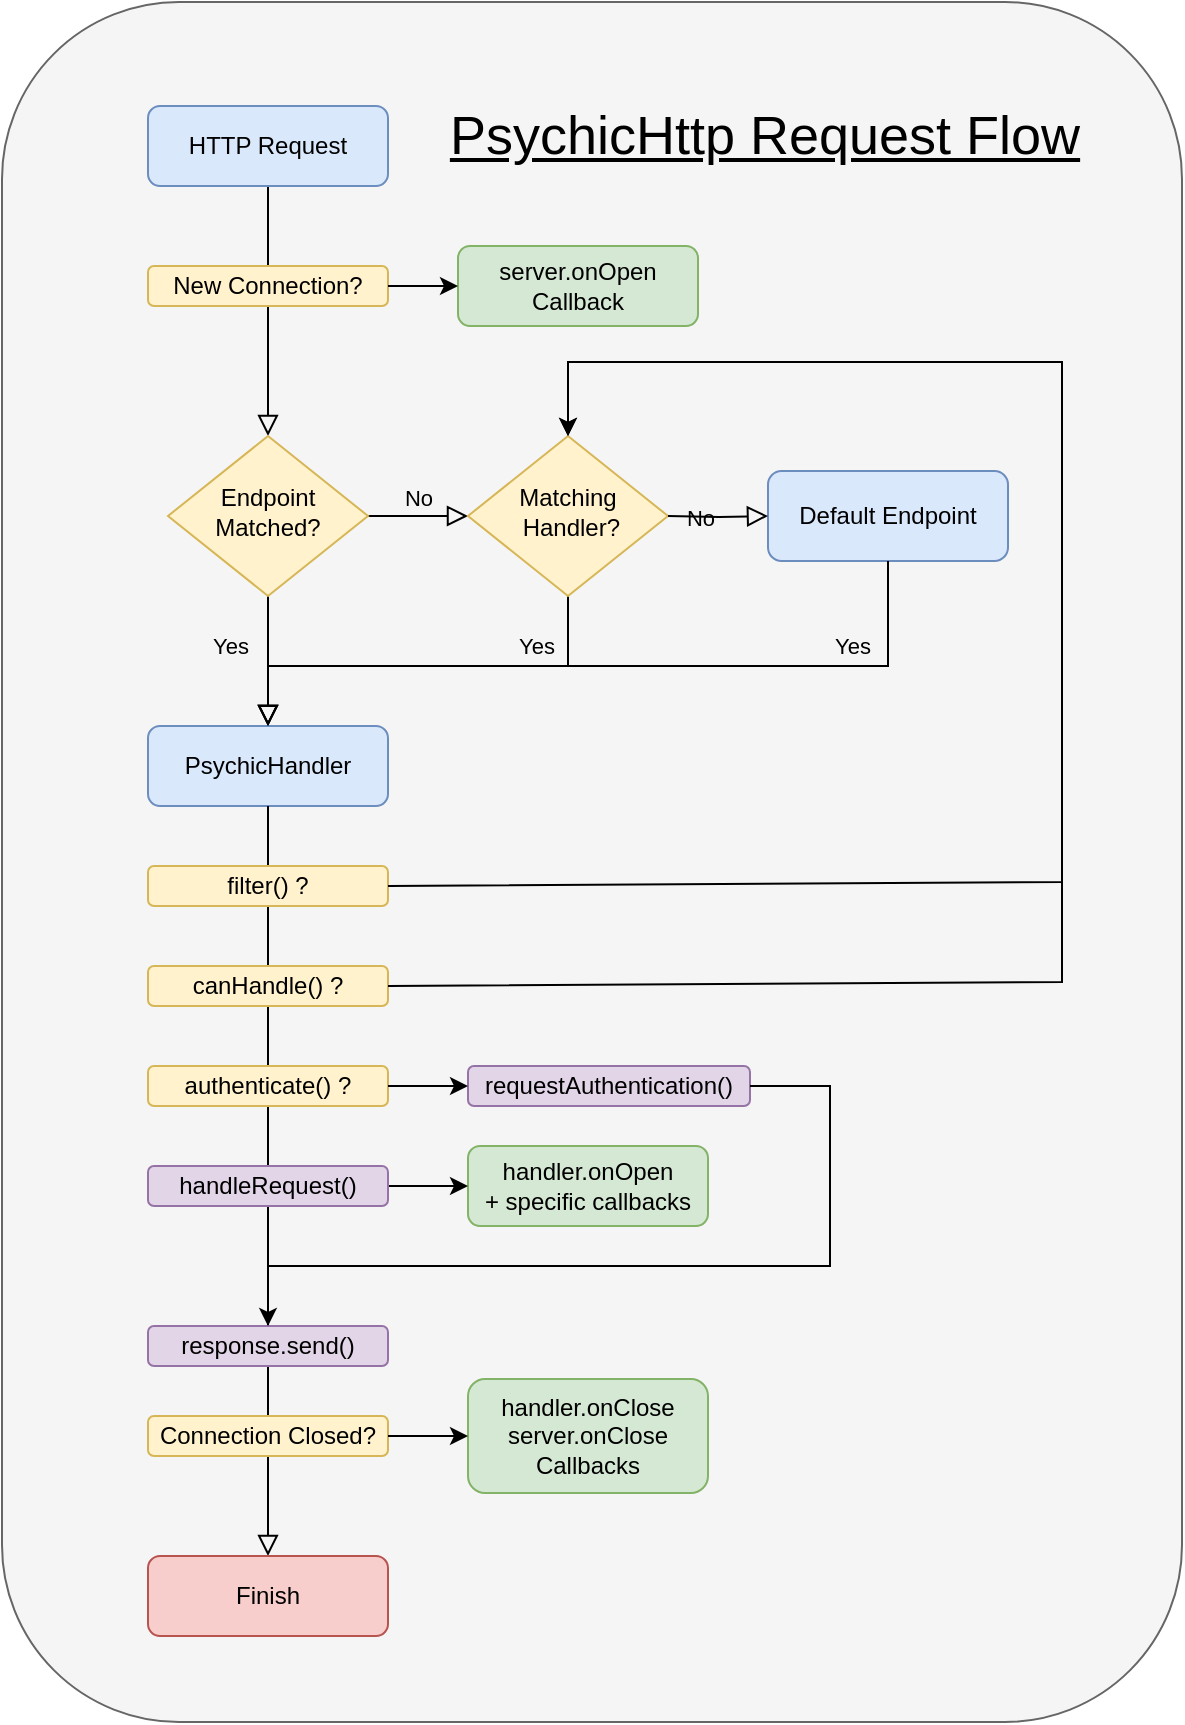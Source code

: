 <mxfile version="20.8.10" type="device" pages="2"><diagram id="C5RBs43oDa-KdzZeNtuy" name="Request Flow"><mxGraphModel dx="1026" dy="743" grid="1" gridSize="10" guides="1" tooltips="1" connect="1" arrows="1" fold="1" page="1" pageScale="1" pageWidth="827" pageHeight="1169" math="0" shadow="0"><root><mxCell id="WIyWlLk6GJQsqaUBKTNV-0"/><mxCell id="WIyWlLk6GJQsqaUBKTNV-1" parent="WIyWlLk6GJQsqaUBKTNV-0"/><mxCell id="dwhcy5QcO0cVQXfsL-nq-17" value="" style="rounded=1;whiteSpace=wrap;html=1;shadow=0;fontSize=27;spacing=5;fillColor=#f5f5f5;fontColor=#333333;strokeColor=#666666;" parent="WIyWlLk6GJQsqaUBKTNV-1" vertex="1"><mxGeometry x="110" y="150" width="590" height="860" as="geometry"/></mxCell><mxCell id="DyJsWDmTE5H4BE3OJxW--31" value="" style="rounded=0;html=1;jettySize=auto;orthogonalLoop=1;fontSize=11;endArrow=block;endFill=0;endSize=8;strokeWidth=1;shadow=0;labelBackgroundColor=none;edgeStyle=orthogonalEdgeStyle;entryX=0.5;entryY=0;entryDx=0;entryDy=0;exitX=0.5;exitY=1;exitDx=0;exitDy=0;startArrow=none;" parent="WIyWlLk6GJQsqaUBKTNV-1" source="dwhcy5QcO0cVQXfsL-nq-2" target="DyJsWDmTE5H4BE3OJxW--30" edge="1"><mxGeometry relative="1" as="geometry"><mxPoint x="253" y="392" as="sourcePoint"/><mxPoint x="253" y="502" as="targetPoint"/></mxGeometry></mxCell><mxCell id="WIyWlLk6GJQsqaUBKTNV-2" value="" style="rounded=0;html=1;jettySize=auto;orthogonalLoop=1;fontSize=11;endArrow=block;endFill=0;endSize=8;strokeWidth=1;shadow=0;labelBackgroundColor=none;edgeStyle=orthogonalEdgeStyle;" parent="WIyWlLk6GJQsqaUBKTNV-1" source="WIyWlLk6GJQsqaUBKTNV-3" target="WIyWlLk6GJQsqaUBKTNV-6" edge="1"><mxGeometry relative="1" as="geometry"/></mxCell><mxCell id="WIyWlLk6GJQsqaUBKTNV-3" value="HTTP Request" style="rounded=1;whiteSpace=wrap;html=1;fontSize=12;glass=0;strokeWidth=1;shadow=0;fillColor=#dae8fc;strokeColor=#6c8ebf;" parent="WIyWlLk6GJQsqaUBKTNV-1" vertex="1"><mxGeometry x="183" y="202" width="120" height="40" as="geometry"/></mxCell><mxCell id="WIyWlLk6GJQsqaUBKTNV-4" value="Yes" style="rounded=0;html=1;jettySize=auto;orthogonalLoop=1;fontSize=11;endArrow=block;endFill=0;endSize=8;strokeWidth=1;shadow=0;labelBackgroundColor=none;edgeStyle=orthogonalEdgeStyle;entryX=0.5;entryY=0;entryDx=0;entryDy=0;" parent="WIyWlLk6GJQsqaUBKTNV-1" source="WIyWlLk6GJQsqaUBKTNV-6" target="WIyWlLk6GJQsqaUBKTNV-11" edge="1"><mxGeometry x="-0.231" y="-19" relative="1" as="geometry"><mxPoint as="offset"/><mxPoint x="304" y="502" as="targetPoint"/></mxGeometry></mxCell><mxCell id="WIyWlLk6GJQsqaUBKTNV-5" value="No" style="edgeStyle=orthogonalEdgeStyle;rounded=0;html=1;jettySize=auto;orthogonalLoop=1;fontSize=11;endArrow=block;endFill=0;endSize=8;strokeWidth=1;shadow=0;labelBackgroundColor=none;" parent="WIyWlLk6GJQsqaUBKTNV-1" source="WIyWlLk6GJQsqaUBKTNV-6" edge="1"><mxGeometry y="10" relative="1" as="geometry"><mxPoint as="offset"/><mxPoint x="343" y="407" as="targetPoint"/></mxGeometry></mxCell><mxCell id="WIyWlLk6GJQsqaUBKTNV-6" value="Endpoint Matched?" style="rhombus;whiteSpace=wrap;html=1;shadow=0;fontFamily=Helvetica;fontSize=12;align=center;strokeWidth=1;spacing=6;spacingTop=-4;fillColor=#fff2cc;strokeColor=#d6b656;" parent="WIyWlLk6GJQsqaUBKTNV-1" vertex="1"><mxGeometry x="193" y="367" width="100" height="80" as="geometry"/></mxCell><mxCell id="WIyWlLk6GJQsqaUBKTNV-11" value="PsychicHandler" style="rounded=1;whiteSpace=wrap;html=1;fontSize=12;glass=0;strokeWidth=1;shadow=0;fillColor=#dae8fc;strokeColor=#6c8ebf;" parent="WIyWlLk6GJQsqaUBKTNV-1" vertex="1"><mxGeometry x="183" y="512" width="120" height="40" as="geometry"/></mxCell><mxCell id="DyJsWDmTE5H4BE3OJxW--11" value="Yes" style="rounded=0;html=1;jettySize=auto;orthogonalLoop=1;fontSize=11;endArrow=block;endFill=0;endSize=8;strokeWidth=1;shadow=0;labelBackgroundColor=none;edgeStyle=orthogonalEdgeStyle;exitX=0.5;exitY=1;exitDx=0;exitDy=0;entryX=0.5;entryY=0;entryDx=0;entryDy=0;" parent="WIyWlLk6GJQsqaUBKTNV-1" source="DyJsWDmTE5H4BE3OJxW--12" target="WIyWlLk6GJQsqaUBKTNV-11" edge="1"><mxGeometry x="-0.523" y="-10" relative="1" as="geometry"><mxPoint as="offset"/><mxPoint x="403" y="427" as="sourcePoint"/><mxPoint x="253" y="497" as="targetPoint"/><Array as="points"><mxPoint x="393" y="482"/><mxPoint x="243" y="482"/></Array></mxGeometry></mxCell><mxCell id="DyJsWDmTE5H4BE3OJxW--12" value="Matching&lt;br&gt;&amp;nbsp;Handler?" style="rhombus;whiteSpace=wrap;html=1;shadow=0;fontFamily=Helvetica;fontSize=12;align=center;strokeWidth=1;spacing=6;spacingTop=-4;fillColor=#fff2cc;strokeColor=#d6b656;" parent="WIyWlLk6GJQsqaUBKTNV-1" vertex="1"><mxGeometry x="343" y="367" width="100" height="80" as="geometry"/></mxCell><mxCell id="DyJsWDmTE5H4BE3OJxW--13" value="Default Endpoint" style="rounded=1;whiteSpace=wrap;html=1;fontSize=12;glass=0;strokeWidth=1;shadow=0;fillColor=#dae8fc;strokeColor=#6c8ebf;" parent="WIyWlLk6GJQsqaUBKTNV-1" vertex="1"><mxGeometry x="493" y="384.5" width="120" height="45" as="geometry"/></mxCell><mxCell id="DyJsWDmTE5H4BE3OJxW--14" value="No" style="edgeStyle=orthogonalEdgeStyle;rounded=0;html=1;jettySize=auto;orthogonalLoop=1;fontSize=11;endArrow=block;endFill=0;endSize=8;strokeWidth=1;shadow=0;labelBackgroundColor=none;entryX=0;entryY=0.5;entryDx=0;entryDy=0;" parent="WIyWlLk6GJQsqaUBKTNV-1" target="DyJsWDmTE5H4BE3OJxW--13" edge="1"><mxGeometry y="10" relative="1" as="geometry"><mxPoint as="offset"/><mxPoint x="443" y="407" as="sourcePoint"/><mxPoint x="353" y="417" as="targetPoint"/></mxGeometry></mxCell><mxCell id="DyJsWDmTE5H4BE3OJxW--15" value="Yes" style="rounded=0;html=1;jettySize=auto;orthogonalLoop=1;fontSize=11;endArrow=block;endFill=0;endSize=8;strokeWidth=1;shadow=0;labelBackgroundColor=none;edgeStyle=orthogonalEdgeStyle;exitX=0.5;exitY=1;exitDx=0;exitDy=0;entryX=0.5;entryY=0;entryDx=0;entryDy=0;" parent="WIyWlLk6GJQsqaUBKTNV-1" source="DyJsWDmTE5H4BE3OJxW--13" target="WIyWlLk6GJQsqaUBKTNV-11" edge="1"><mxGeometry x="-0.641" y="-10" relative="1" as="geometry"><mxPoint as="offset"/><mxPoint x="403" y="457" as="sourcePoint"/><mxPoint x="343" y="527" as="targetPoint"/><Array as="points"><mxPoint x="553" y="482"/><mxPoint x="243" y="482"/></Array></mxGeometry></mxCell><mxCell id="DyJsWDmTE5H4BE3OJxW--16" value="New Connection?" style="rounded=1;whiteSpace=wrap;html=1;fontSize=12;glass=0;strokeWidth=1;shadow=0;fillColor=#fff2cc;strokeColor=#d6b656;" parent="WIyWlLk6GJQsqaUBKTNV-1" vertex="1"><mxGeometry x="183" y="282" width="120" height="20" as="geometry"/></mxCell><mxCell id="DyJsWDmTE5H4BE3OJxW--17" value="server.onOpen Callback" style="rounded=1;whiteSpace=wrap;html=1;fontSize=12;glass=0;strokeWidth=1;shadow=0;fillColor=#d5e8d4;strokeColor=#82b366;" parent="WIyWlLk6GJQsqaUBKTNV-1" vertex="1"><mxGeometry x="338" y="272" width="120" height="40" as="geometry"/></mxCell><mxCell id="DyJsWDmTE5H4BE3OJxW--19" value="" style="endArrow=classic;html=1;rounded=0;exitX=1;exitY=0.5;exitDx=0;exitDy=0;entryX=0;entryY=0.5;entryDx=0;entryDy=0;" parent="WIyWlLk6GJQsqaUBKTNV-1" source="DyJsWDmTE5H4BE3OJxW--16" target="DyJsWDmTE5H4BE3OJxW--17" edge="1"><mxGeometry width="50" height="50" relative="1" as="geometry"><mxPoint x="333" y="472" as="sourcePoint"/><mxPoint x="383" y="422" as="targetPoint"/></mxGeometry></mxCell><mxCell id="DyJsWDmTE5H4BE3OJxW--23" value="Connection Closed?" style="rounded=1;whiteSpace=wrap;html=1;fontSize=12;glass=0;strokeWidth=1;shadow=0;fillColor=#fff2cc;strokeColor=#d6b656;" parent="WIyWlLk6GJQsqaUBKTNV-1" vertex="1"><mxGeometry x="183" y="857" width="120" height="20" as="geometry"/></mxCell><mxCell id="DyJsWDmTE5H4BE3OJxW--24" value="handler.onClose&lt;br&gt;server.onClose&lt;br&gt;Callbacks" style="rounded=1;whiteSpace=wrap;html=1;fontSize=12;glass=0;strokeWidth=1;shadow=0;fillColor=#d5e8d4;strokeColor=#82b366;" parent="WIyWlLk6GJQsqaUBKTNV-1" vertex="1"><mxGeometry x="343" y="838.5" width="120" height="57" as="geometry"/></mxCell><mxCell id="DyJsWDmTE5H4BE3OJxW--25" value="" style="endArrow=classic;html=1;rounded=0;exitX=1;exitY=0.5;exitDx=0;exitDy=0;entryX=0;entryY=0.5;entryDx=0;entryDy=0;" parent="WIyWlLk6GJQsqaUBKTNV-1" source="DyJsWDmTE5H4BE3OJxW--23" target="DyJsWDmTE5H4BE3OJxW--24" edge="1"><mxGeometry width="50" height="50" relative="1" as="geometry"><mxPoint x="333" y="1047" as="sourcePoint"/><mxPoint x="383" y="997" as="targetPoint"/></mxGeometry></mxCell><mxCell id="DyJsWDmTE5H4BE3OJxW--30" value="Finish" style="rounded=1;whiteSpace=wrap;html=1;fontSize=12;glass=0;strokeWidth=1;shadow=0;fillColor=#f8cecc;strokeColor=#b85450;" parent="WIyWlLk6GJQsqaUBKTNV-1" vertex="1"><mxGeometry x="183" y="927" width="120" height="40" as="geometry"/></mxCell><mxCell id="DyJsWDmTE5H4BE3OJxW--32" value="handler.onOpen +&amp;nbsp;specific callbacks" style="rounded=1;whiteSpace=wrap;html=1;fontSize=12;glass=0;strokeWidth=1;shadow=0;fillColor=#d5e8d4;strokeColor=#82b366;" parent="WIyWlLk6GJQsqaUBKTNV-1" vertex="1"><mxGeometry x="343" y="722" width="120" height="40" as="geometry"/></mxCell><mxCell id="DyJsWDmTE5H4BE3OJxW--33" value="" style="endArrow=classic;html=1;rounded=0;exitX=1;exitY=0.5;exitDx=0;exitDy=0;entryX=0;entryY=0.5;entryDx=0;entryDy=0;" parent="WIyWlLk6GJQsqaUBKTNV-1" source="dwhcy5QcO0cVQXfsL-nq-8" target="DyJsWDmTE5H4BE3OJxW--32" edge="1"><mxGeometry width="50" height="50" relative="1" as="geometry"><mxPoint x="313" y="652.0" as="sourcePoint"/><mxPoint x="343" y="652.0" as="targetPoint"/></mxGeometry></mxCell><mxCell id="dwhcy5QcO0cVQXfsL-nq-3" value="" style="rounded=0;html=1;jettySize=auto;orthogonalLoop=1;fontSize=11;endArrow=none;endFill=0;endSize=8;strokeWidth=1;shadow=0;labelBackgroundColor=none;edgeStyle=orthogonalEdgeStyle;entryX=0.5;entryY=0;entryDx=0;entryDy=0;exitX=0.5;exitY=1;exitDx=0;exitDy=0;" parent="WIyWlLk6GJQsqaUBKTNV-1" source="WIyWlLk6GJQsqaUBKTNV-11" target="dwhcy5QcO0cVQXfsL-nq-2" edge="1"><mxGeometry relative="1" as="geometry"><mxPoint x="243" y="552" as="sourcePoint"/><mxPoint x="243" y="732" as="targetPoint"/></mxGeometry></mxCell><mxCell id="dwhcy5QcO0cVQXfsL-nq-0" value="filter() ?" style="rounded=1;whiteSpace=wrap;html=1;fontSize=12;glass=0;strokeWidth=1;shadow=0;fillColor=#fff2cc;strokeColor=#d6b656;" parent="WIyWlLk6GJQsqaUBKTNV-1" vertex="1"><mxGeometry x="183" y="582" width="120" height="20" as="geometry"/></mxCell><mxCell id="dwhcy5QcO0cVQXfsL-nq-1" value="canHandle() ?" style="rounded=1;whiteSpace=wrap;html=1;fontSize=12;glass=0;strokeWidth=1;shadow=0;fillColor=#fff2cc;strokeColor=#d6b656;" parent="WIyWlLk6GJQsqaUBKTNV-1" vertex="1"><mxGeometry x="183" y="632" width="120" height="20" as="geometry"/></mxCell><mxCell id="dwhcy5QcO0cVQXfsL-nq-2" value="authenticate() ?" style="rounded=1;whiteSpace=wrap;html=1;fontSize=12;glass=0;strokeWidth=1;shadow=0;fillColor=#fff2cc;strokeColor=#d6b656;" parent="WIyWlLk6GJQsqaUBKTNV-1" vertex="1"><mxGeometry x="183" y="682" width="120" height="20" as="geometry"/></mxCell><mxCell id="dwhcy5QcO0cVQXfsL-nq-4" value="requestAuthentication()" style="rounded=1;whiteSpace=wrap;html=1;fontSize=12;glass=0;strokeWidth=1;shadow=0;fillColor=#e1d5e7;strokeColor=#9673a6;" parent="WIyWlLk6GJQsqaUBKTNV-1" vertex="1"><mxGeometry x="343" y="682" width="141" height="20" as="geometry"/></mxCell><mxCell id="dwhcy5QcO0cVQXfsL-nq-5" value="" style="endArrow=classic;html=1;rounded=0;exitX=1;exitY=0.5;exitDx=0;exitDy=0;entryX=0;entryY=0.5;entryDx=0;entryDy=0;" parent="WIyWlLk6GJQsqaUBKTNV-1" source="dwhcy5QcO0cVQXfsL-nq-2" target="dwhcy5QcO0cVQXfsL-nq-4" edge="1"><mxGeometry width="50" height="50" relative="1" as="geometry"><mxPoint x="313" y="742" as="sourcePoint"/><mxPoint x="343" y="742" as="targetPoint"/></mxGeometry></mxCell><mxCell id="dwhcy5QcO0cVQXfsL-nq-8" value="handleRequest()" style="rounded=1;whiteSpace=wrap;html=1;fontSize=12;glass=0;strokeWidth=1;shadow=0;fillColor=#e1d5e7;strokeColor=#9673a6;" parent="WIyWlLk6GJQsqaUBKTNV-1" vertex="1"><mxGeometry x="183" y="732" width="120" height="20" as="geometry"/></mxCell><mxCell id="dwhcy5QcO0cVQXfsL-nq-9" value="response.send()" style="rounded=1;whiteSpace=wrap;html=1;fontSize=12;glass=0;strokeWidth=1;shadow=0;fillColor=#e1d5e7;strokeColor=#9673a6;" parent="WIyWlLk6GJQsqaUBKTNV-1" vertex="1"><mxGeometry x="183" y="812" width="120" height="20" as="geometry"/></mxCell><mxCell id="dwhcy5QcO0cVQXfsL-nq-10" value="" style="endArrow=classic;html=1;rounded=0;exitX=1;exitY=0.5;exitDx=0;exitDy=0;entryX=0.5;entryY=0;entryDx=0;entryDy=0;" parent="WIyWlLk6GJQsqaUBKTNV-1" source="dwhcy5QcO0cVQXfsL-nq-4" target="dwhcy5QcO0cVQXfsL-nq-9" edge="1"><mxGeometry width="50" height="50" relative="1" as="geometry"><mxPoint x="313" y="752" as="sourcePoint"/><mxPoint x="353" y="752" as="targetPoint"/><Array as="points"><mxPoint x="524" y="692"/><mxPoint x="524" y="782"/><mxPoint x="243" y="782"/></Array></mxGeometry></mxCell><mxCell id="dwhcy5QcO0cVQXfsL-nq-12" value="" style="endArrow=classic;html=1;rounded=0;exitX=1;exitY=0.5;exitDx=0;exitDy=0;entryX=0.5;entryY=0;entryDx=0;entryDy=0;" parent="WIyWlLk6GJQsqaUBKTNV-1" source="dwhcy5QcO0cVQXfsL-nq-0" target="DyJsWDmTE5H4BE3OJxW--12" edge="1"><mxGeometry width="50" height="50" relative="1" as="geometry"><mxPoint x="313" y="702" as="sourcePoint"/><mxPoint x="400" y="350" as="targetPoint"/><Array as="points"><mxPoint x="640" y="590"/><mxPoint x="640" y="330"/><mxPoint x="393" y="330"/></Array></mxGeometry></mxCell><mxCell id="dwhcy5QcO0cVQXfsL-nq-13" value="" style="endArrow=classic;html=1;rounded=0;exitX=1;exitY=0.5;exitDx=0;exitDy=0;entryX=0.5;entryY=0;entryDx=0;entryDy=0;" parent="WIyWlLk6GJQsqaUBKTNV-1" source="dwhcy5QcO0cVQXfsL-nq-1" target="DyJsWDmTE5H4BE3OJxW--12" edge="1"><mxGeometry width="50" height="50" relative="1" as="geometry"><mxPoint x="313" y="602" as="sourcePoint"/><mxPoint x="403" y="377" as="targetPoint"/><Array as="points"><mxPoint x="640" y="640"/><mxPoint x="640" y="330"/><mxPoint x="393" y="330"/></Array></mxGeometry></mxCell><mxCell id="dwhcy5QcO0cVQXfsL-nq-14" value="PsychicHttp Request Flow" style="text;html=1;strokeColor=none;fillColor=none;align=center;verticalAlign=middle;whiteSpace=wrap;rounded=0;fontSize=27;shadow=0;fontStyle=4" parent="WIyWlLk6GJQsqaUBKTNV-1" vertex="1"><mxGeometry x="293" y="202" width="397" height="30" as="geometry"/></mxCell></root></mxGraphModel></diagram><diagram name="Standard Handlers" id="NiY0WBS-fA4Nieu9lBZ8"><mxGraphModel dx="1026" dy="743" grid="1" gridSize="10" guides="1" tooltips="1" connect="1" arrows="1" fold="1" page="1" pageScale="1" pageWidth="827" pageHeight="1169" math="0" shadow="0"><root><mxCell id="B9zjvJFD1qzCvRdG8TAg-0"/><mxCell id="B9zjvJFD1qzCvRdG8TAg-1" parent="B9zjvJFD1qzCvRdG8TAg-0"/><mxCell id="B9zjvJFD1qzCvRdG8TAg-2" value="" style="rounded=1;whiteSpace=wrap;html=1;shadow=0;fontSize=27;spacing=5;fillColor=#f5f5f5;fontColor=#333333;strokeColor=#666666;movable=1;resizable=1;rotatable=1;deletable=1;editable=1;connectable=1;" parent="B9zjvJFD1qzCvRdG8TAg-1" vertex="1"><mxGeometry x="233" y="350" width="360" height="470" as="geometry"/></mxCell><mxCell id="B9zjvJFD1qzCvRdG8TAg-9" value="WebHandler" style="rounded=1;whiteSpace=wrap;html=1;fontSize=12;glass=0;strokeWidth=1;shadow=0;fillColor=#dae8fc;strokeColor=#6c8ebf;" parent="B9zjvJFD1qzCvRdG8TAg-1" vertex="1"><mxGeometry x="280" y="435" width="120" height="40" as="geometry"/></mxCell><mxCell id="B9zjvJFD1qzCvRdG8TAg-35" value="Handlers with Callbacks" style="text;html=1;strokeColor=none;fillColor=none;align=center;verticalAlign=middle;whiteSpace=wrap;rounded=0;fontSize=25;shadow=0;fontStyle=4" parent="B9zjvJFD1qzCvRdG8TAg-1" vertex="1"><mxGeometry x="215" y="380" width="397" height="30" as="geometry"/></mxCell><mxCell id="1KHlpduJ_YgIt3JqmOaG-0" value="onRequest()" style="rounded=1;whiteSpace=wrap;html=1;fontSize=12;glass=0;strokeWidth=1;shadow=0;fillColor=#d5e8d4;strokeColor=#82b366;" parent="B9zjvJFD1qzCvRdG8TAg-1" vertex="1"><mxGeometry x="427" y="445" width="120" height="20" as="geometry"/></mxCell><mxCell id="1KHlpduJ_YgIt3JqmOaG-1" value="" style="endArrow=classic;html=1;rounded=0;entryX=0;entryY=0.5;entryDx=0;entryDy=0;exitX=1;exitY=0.5;exitDx=0;exitDy=0;" parent="B9zjvJFD1qzCvRdG8TAg-1" source="B9zjvJFD1qzCvRdG8TAg-9" target="1KHlpduJ_YgIt3JqmOaG-0" edge="1"><mxGeometry width="50" height="50" relative="1" as="geometry"><mxPoint x="420" y="455" as="sourcePoint"/><mxPoint x="460" y="365.0" as="targetPoint"/></mxGeometry></mxCell><mxCell id="1KHlpduJ_YgIt3JqmOaG-2" value="WebSocketHandler" style="rounded=1;whiteSpace=wrap;html=1;fontSize=12;glass=0;strokeWidth=1;shadow=0;fillColor=#dae8fc;strokeColor=#6c8ebf;" parent="B9zjvJFD1qzCvRdG8TAg-1" vertex="1"><mxGeometry x="280" y="625" width="120" height="40" as="geometry"/></mxCell><mxCell id="1KHlpduJ_YgIt3JqmOaG-3" value="onOpen()" style="rounded=1;whiteSpace=wrap;html=1;fontSize=12;glass=0;strokeWidth=1;shadow=0;fillColor=#d5e8d4;strokeColor=#82b366;" parent="B9zjvJFD1qzCvRdG8TAg-1" vertex="1"><mxGeometry x="427" y="605" width="120" height="20" as="geometry"/></mxCell><mxCell id="1KHlpduJ_YgIt3JqmOaG-4" value="onFrame()" style="rounded=1;whiteSpace=wrap;html=1;fontSize=12;glass=0;strokeWidth=1;shadow=0;fillColor=#d5e8d4;strokeColor=#82b366;" parent="B9zjvJFD1qzCvRdG8TAg-1" vertex="1"><mxGeometry x="427" y="635" width="120" height="20" as="geometry"/></mxCell><mxCell id="1KHlpduJ_YgIt3JqmOaG-5" value="onClose()" style="rounded=1;whiteSpace=wrap;html=1;fontSize=12;glass=0;strokeWidth=1;shadow=0;fillColor=#d5e8d4;strokeColor=#82b366;" parent="B9zjvJFD1qzCvRdG8TAg-1" vertex="1"><mxGeometry x="427" y="665" width="120" height="20" as="geometry"/></mxCell><mxCell id="1KHlpduJ_YgIt3JqmOaG-6" value="" style="endArrow=classic;html=1;rounded=0;entryX=0;entryY=0.5;entryDx=0;entryDy=0;exitX=1;exitY=0.5;exitDx=0;exitDy=0;" parent="B9zjvJFD1qzCvRdG8TAg-1" source="1KHlpduJ_YgIt3JqmOaG-2" target="1KHlpduJ_YgIt3JqmOaG-4" edge="1"><mxGeometry width="50" height="50" relative="1" as="geometry"><mxPoint x="410" y="515" as="sourcePoint"/><mxPoint x="437" y="515" as="targetPoint"/></mxGeometry></mxCell><mxCell id="1KHlpduJ_YgIt3JqmOaG-7" value="" style="endArrow=classic;html=1;rounded=0;entryX=0;entryY=0.5;entryDx=0;entryDy=0;" parent="B9zjvJFD1qzCvRdG8TAg-1" target="1KHlpduJ_YgIt3JqmOaG-3" edge="1"><mxGeometry width="50" height="50" relative="1" as="geometry"><mxPoint x="400" y="645" as="sourcePoint"/><mxPoint x="437" y="655" as="targetPoint"/><Array as="points"><mxPoint x="410" y="645"/><mxPoint x="410" y="615"/></Array></mxGeometry></mxCell><mxCell id="1KHlpduJ_YgIt3JqmOaG-8" value="" style="endArrow=classic;html=1;rounded=0;entryX=0;entryY=0.5;entryDx=0;entryDy=0;" parent="B9zjvJFD1qzCvRdG8TAg-1" target="1KHlpduJ_YgIt3JqmOaG-5" edge="1"><mxGeometry width="50" height="50" relative="1" as="geometry"><mxPoint x="400" y="645" as="sourcePoint"/><mxPoint x="437" y="625" as="targetPoint"/><Array as="points"><mxPoint x="410" y="645"/><mxPoint x="410" y="675"/></Array></mxGeometry></mxCell><mxCell id="1KHlpduJ_YgIt3JqmOaG-9" value="UploadHandler" style="rounded=1;whiteSpace=wrap;html=1;fontSize=12;glass=0;strokeWidth=1;shadow=0;fillColor=#dae8fc;strokeColor=#6c8ebf;" parent="B9zjvJFD1qzCvRdG8TAg-1" vertex="1"><mxGeometry x="280" y="515" width="120" height="40" as="geometry"/></mxCell><mxCell id="1KHlpduJ_YgIt3JqmOaG-10" value="onRequest()" style="rounded=1;whiteSpace=wrap;html=1;fontSize=12;glass=0;strokeWidth=1;shadow=0;fillColor=#d5e8d4;strokeColor=#82b366;" parent="B9zjvJFD1qzCvRdG8TAg-1" vertex="1"><mxGeometry x="427" y="545" width="120" height="20" as="geometry"/></mxCell><mxCell id="1KHlpduJ_YgIt3JqmOaG-11" value="" style="endArrow=classic;html=1;rounded=0;entryX=0;entryY=0.5;entryDx=0;entryDy=0;exitX=1;exitY=0.5;exitDx=0;exitDy=0;" parent="B9zjvJFD1qzCvRdG8TAg-1" source="1KHlpduJ_YgIt3JqmOaG-9" target="1KHlpduJ_YgIt3JqmOaG-10" edge="1"><mxGeometry width="50" height="50" relative="1" as="geometry"><mxPoint x="420" y="535" as="sourcePoint"/><mxPoint x="460" y="445.0" as="targetPoint"/><Array as="points"><mxPoint x="410" y="535"/><mxPoint x="410" y="555"/></Array></mxGeometry></mxCell><mxCell id="1KHlpduJ_YgIt3JqmOaG-12" value="onUpload()" style="rounded=1;whiteSpace=wrap;html=1;fontSize=12;glass=0;strokeWidth=1;shadow=0;fillColor=#d5e8d4;strokeColor=#82b366;" parent="B9zjvJFD1qzCvRdG8TAg-1" vertex="1"><mxGeometry x="427" y="505" width="120" height="20" as="geometry"/></mxCell><mxCell id="1KHlpduJ_YgIt3JqmOaG-14" value="" style="endArrow=classic;html=1;rounded=0;entryX=0;entryY=0.5;entryDx=0;entryDy=0;" parent="B9zjvJFD1qzCvRdG8TAg-1" target="1KHlpduJ_YgIt3JqmOaG-12" edge="1"><mxGeometry width="50" height="50" relative="1" as="geometry"><mxPoint x="400" y="535" as="sourcePoint"/><mxPoint x="437" y="565" as="targetPoint"/><Array as="points"><mxPoint x="410" y="535"/><mxPoint x="410" y="515"/></Array></mxGeometry></mxCell><mxCell id="1KHlpduJ_YgIt3JqmOaG-15" value="EventSource" style="rounded=1;whiteSpace=wrap;html=1;fontSize=12;glass=0;strokeWidth=1;shadow=0;fillColor=#dae8fc;strokeColor=#6c8ebf;" parent="B9zjvJFD1qzCvRdG8TAg-1" vertex="1"><mxGeometry x="280" y="735" width="120" height="40" as="geometry"/></mxCell><mxCell id="1KHlpduJ_YgIt3JqmOaG-16" value="onOpen()" style="rounded=1;whiteSpace=wrap;html=1;fontSize=12;glass=0;strokeWidth=1;shadow=0;fillColor=#d5e8d4;strokeColor=#82b366;" parent="B9zjvJFD1qzCvRdG8TAg-1" vertex="1"><mxGeometry x="427" y="725" width="120" height="20" as="geometry"/></mxCell><mxCell id="1KHlpduJ_YgIt3JqmOaG-18" value="onClose()" style="rounded=1;whiteSpace=wrap;html=1;fontSize=12;glass=0;strokeWidth=1;shadow=0;fillColor=#d5e8d4;strokeColor=#82b366;" parent="B9zjvJFD1qzCvRdG8TAg-1" vertex="1"><mxGeometry x="427" y="765" width="120" height="20" as="geometry"/></mxCell><mxCell id="1KHlpduJ_YgIt3JqmOaG-20" value="" style="endArrow=classic;html=1;rounded=0;entryX=0;entryY=0.5;entryDx=0;entryDy=0;" parent="B9zjvJFD1qzCvRdG8TAg-1" target="1KHlpduJ_YgIt3JqmOaG-16" edge="1"><mxGeometry width="50" height="50" relative="1" as="geometry"><mxPoint x="400" y="755" as="sourcePoint"/><mxPoint x="437" y="765" as="targetPoint"/><Array as="points"><mxPoint x="410" y="755"/><mxPoint x="410" y="735"/></Array></mxGeometry></mxCell><mxCell id="1KHlpduJ_YgIt3JqmOaG-21" value="" style="endArrow=classic;html=1;rounded=0;entryX=0;entryY=0.5;entryDx=0;entryDy=0;" parent="B9zjvJFD1qzCvRdG8TAg-1" target="1KHlpduJ_YgIt3JqmOaG-18" edge="1"><mxGeometry width="50" height="50" relative="1" as="geometry"><mxPoint x="400" y="755" as="sourcePoint"/><mxPoint x="437" y="735" as="targetPoint"/><Array as="points"><mxPoint x="410" y="755"/><mxPoint x="410" y="775"/></Array></mxGeometry></mxCell></root></mxGraphModel></diagram></mxfile>